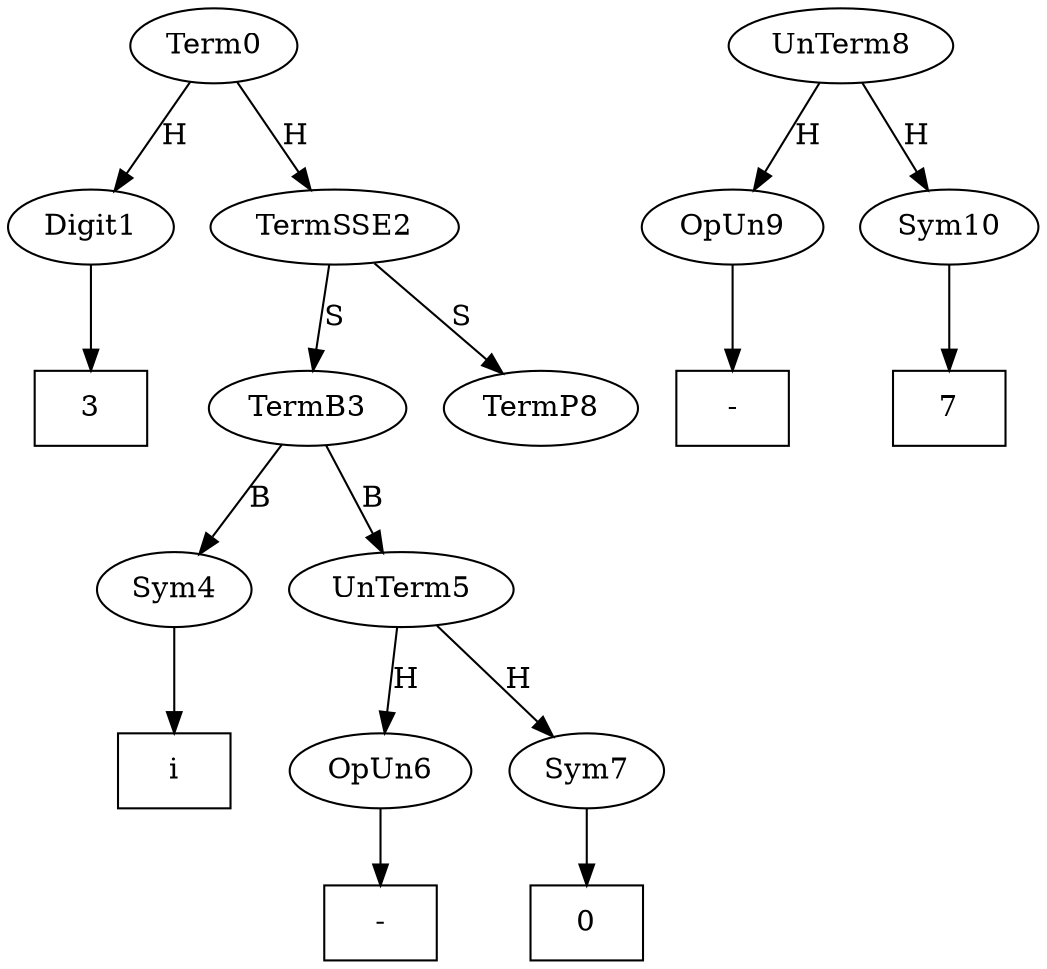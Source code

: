 digraph mathExp{
Term0 -> Digit1 [label=H]
T31 [shape=box,label="3"]
Digit1 -> T31
Term0 -> TermSSE2 [label=H]
TermSSE2 -> TermB3 [label=S]
TermB3 -> Sym4 [label=B]
Ti4 [shape=box,label="i"]
Sym4 -> Ti4
TermB3 -> UnTerm5 [label=B]
UnTerm5 -> OpUn6 [label=H]
Tm6 [shape=box,label="-"]
OpUn6 -> Tm6
UnTerm5 -> Sym7 [label=H]
T07 [shape=box,label="0"]
Sym7 -> T07
TermSSE2 -> TermP8 [label=S]
UnTerm8 -> OpUn9 [label=H]
Tm9 [shape=box,label="-"]
OpUn9 -> Tm9
UnTerm8 -> Sym10 [label=H]
T710 [shape=box,label="7"]
Sym10 -> T710
}
